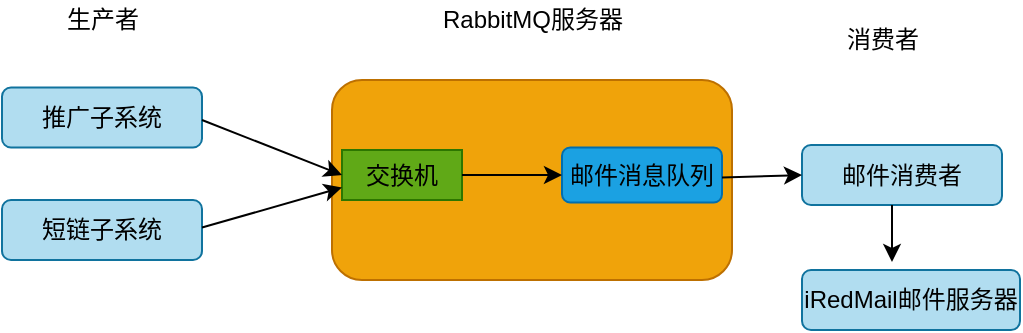 <mxfile version="18.0.4" type="github">
  <diagram id="pf3MefIdUjdGJpEtNJun" name="第 1 页">
    <mxGraphModel dx="730" dy="327" grid="0" gridSize="10" guides="1" tooltips="1" connect="1" arrows="1" fold="1" page="1" pageScale="1" pageWidth="827" pageHeight="1169" math="0" shadow="0">
      <root>
        <mxCell id="0" />
        <mxCell id="1" parent="0" />
        <mxCell id="VGpgFT32VqMawX2vZReu-1" value="" style="rounded=1;whiteSpace=wrap;html=1;fillColor=#f0a30a;fontColor=#000000;strokeColor=#BD7000;" vertex="1" parent="1">
          <mxGeometry x="285" y="200" width="200" height="100" as="geometry" />
        </mxCell>
        <mxCell id="VGpgFT32VqMawX2vZReu-2" value="&lt;font color=&quot;#000000&quot;&gt;交换机&lt;/font&gt;" style="rounded=0;whiteSpace=wrap;html=1;fillColor=#60a917;strokeColor=#2D7600;fontColor=#ffffff;" vertex="1" parent="1">
          <mxGeometry x="290" y="235" width="60" height="25" as="geometry" />
        </mxCell>
        <mxCell id="VGpgFT32VqMawX2vZReu-3" value="RabbitMQ服务器" style="text;html=1;align=center;verticalAlign=middle;resizable=0;points=[];autosize=1;strokeColor=none;fillColor=none;" vertex="1" parent="1">
          <mxGeometry x="330" y="160" width="110" height="20" as="geometry" />
        </mxCell>
        <mxCell id="VGpgFT32VqMawX2vZReu-4" value="&lt;font color=&quot;#000000&quot;&gt;邮件消息队列&lt;/font&gt;" style="rounded=1;whiteSpace=wrap;html=1;fillColor=#1ba1e2;fontColor=#ffffff;strokeColor=#006EAF;" vertex="1" parent="1">
          <mxGeometry x="400" y="233.75" width="80" height="27.5" as="geometry" />
        </mxCell>
        <mxCell id="VGpgFT32VqMawX2vZReu-7" value="" style="endArrow=classic;html=1;rounded=0;fontColor=#000000;exitX=1;exitY=0.5;exitDx=0;exitDy=0;entryX=0;entryY=0.5;entryDx=0;entryDy=0;" edge="1" parent="1" source="VGpgFT32VqMawX2vZReu-2" target="VGpgFT32VqMawX2vZReu-4">
          <mxGeometry width="50" height="50" relative="1" as="geometry">
            <mxPoint x="350" y="252" as="sourcePoint" />
            <mxPoint x="400" y="248" as="targetPoint" />
          </mxGeometry>
        </mxCell>
        <mxCell id="VGpgFT32VqMawX2vZReu-8" value="推广子系统" style="rounded=1;whiteSpace=wrap;html=1;fillColor=#b1ddf0;strokeColor=#10739e;" vertex="1" parent="1">
          <mxGeometry x="120" y="203.75" width="100" height="30" as="geometry" />
        </mxCell>
        <mxCell id="VGpgFT32VqMawX2vZReu-9" value="短链子系统" style="rounded=1;whiteSpace=wrap;html=1;fillColor=#b1ddf0;strokeColor=#10739e;" vertex="1" parent="1">
          <mxGeometry x="120" y="260" width="100" height="30" as="geometry" />
        </mxCell>
        <mxCell id="VGpgFT32VqMawX2vZReu-13" value="" style="endArrow=classic;html=1;rounded=0;fontColor=#000000;entryX=0;entryY=0.5;entryDx=0;entryDy=0;" edge="1" parent="1" target="VGpgFT32VqMawX2vZReu-2">
          <mxGeometry width="50" height="50" relative="1" as="geometry">
            <mxPoint x="220" y="220" as="sourcePoint" />
            <mxPoint x="270" y="170" as="targetPoint" />
          </mxGeometry>
        </mxCell>
        <mxCell id="VGpgFT32VqMawX2vZReu-15" value="" style="endArrow=classic;html=1;rounded=0;fontColor=#000000;entryX=0;entryY=0.75;entryDx=0;entryDy=0;" edge="1" parent="1" target="VGpgFT32VqMawX2vZReu-2">
          <mxGeometry width="50" height="50" relative="1" as="geometry">
            <mxPoint x="220" y="273.79" as="sourcePoint" />
            <mxPoint x="290" y="240.0" as="targetPoint" />
          </mxGeometry>
        </mxCell>
        <mxCell id="VGpgFT32VqMawX2vZReu-16" value="生产者" style="text;html=1;align=center;verticalAlign=middle;resizable=0;points=[];autosize=1;strokeColor=none;fillColor=none;fontColor=#000000;" vertex="1" parent="1">
          <mxGeometry x="145" y="160" width="50" height="20" as="geometry" />
        </mxCell>
        <mxCell id="VGpgFT32VqMawX2vZReu-17" value="邮件消费者" style="rounded=1;whiteSpace=wrap;html=1;fillColor=#b1ddf0;strokeColor=#10739e;" vertex="1" parent="1">
          <mxGeometry x="520" y="232.5" width="100" height="30" as="geometry" />
        </mxCell>
        <mxCell id="VGpgFT32VqMawX2vZReu-18" value="" style="endArrow=classic;html=1;rounded=0;fontColor=#000000;entryX=0;entryY=0.5;entryDx=0;entryDy=0;" edge="1" parent="1" target="VGpgFT32VqMawX2vZReu-17">
          <mxGeometry width="50" height="50" relative="1" as="geometry">
            <mxPoint x="480" y="248.75" as="sourcePoint" />
            <mxPoint x="530" y="198.75" as="targetPoint" />
          </mxGeometry>
        </mxCell>
        <mxCell id="VGpgFT32VqMawX2vZReu-19" value="消费者" style="text;html=1;align=center;verticalAlign=middle;resizable=0;points=[];autosize=1;strokeColor=none;fillColor=none;fontColor=#000000;" vertex="1" parent="1">
          <mxGeometry x="535" y="170" width="50" height="20" as="geometry" />
        </mxCell>
        <mxCell id="VGpgFT32VqMawX2vZReu-20" value="iRedMail邮件服务器" style="rounded=1;whiteSpace=wrap;html=1;fillColor=#b1ddf0;strokeColor=#10739e;" vertex="1" parent="1">
          <mxGeometry x="520" y="295" width="109" height="30" as="geometry" />
        </mxCell>
        <mxCell id="VGpgFT32VqMawX2vZReu-21" value="" style="endArrow=classic;html=1;rounded=0;fontColor=#000000;" edge="1" parent="1">
          <mxGeometry width="50" height="50" relative="1" as="geometry">
            <mxPoint x="565" y="262.5" as="sourcePoint" />
            <mxPoint x="565" y="291" as="targetPoint" />
          </mxGeometry>
        </mxCell>
      </root>
    </mxGraphModel>
  </diagram>
</mxfile>
